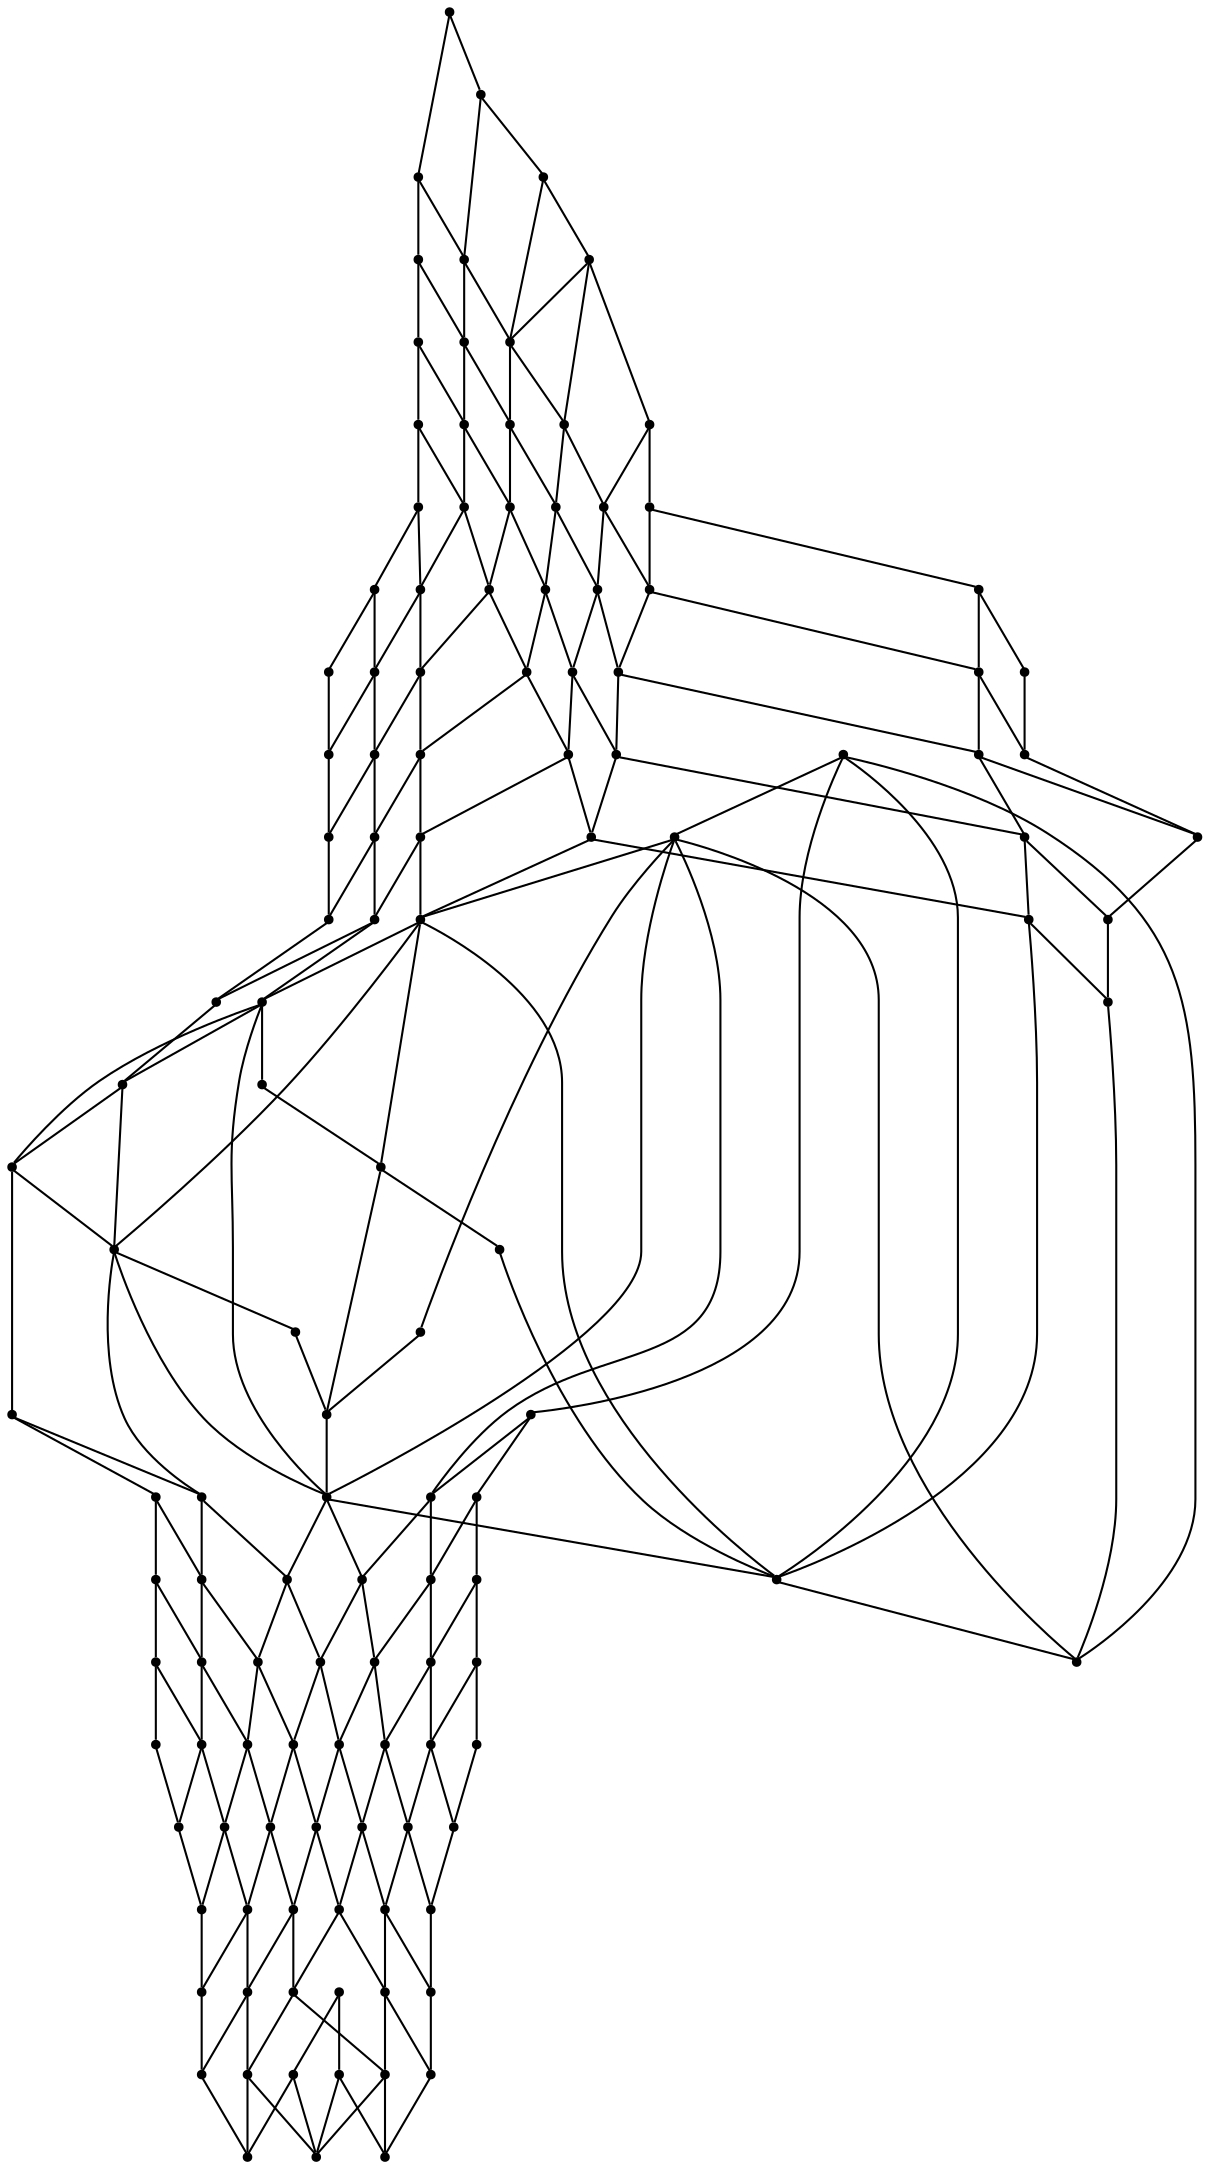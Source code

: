 graph {
  node [shape=point,comment="{\"directed\":false,\"doi\":\"10.1007/3-540-36151-0_19\",\"figure\":\"8\"}"]

  v0 [pos="952.6218573252361,700.3170295997904"]
  v1 [pos="944.7926998138429,696.0211718523946"]
  v2 [pos="944.0718491872152,705.3567215248391"]
  v3 [pos="931.834363937378,686.0108658119486"]
  v4 [pos="937.594779332479,700.3170295997904"]
  v5 [pos="933.2760016123455,714.7149368568704"]
  v6 [pos="924.7041543324789,691.0503670021342"]
  v7 [pos="924.7041543324789,710.3962227150248"]
  v8 [pos="915.3697808583579,729.0211006447123"]
  v9 [pos="915.3697808583579,672.3566019976581"]
  v10 [pos="907.4510097503663,700.3170295997904"]
  v11 [pos="906.0114383697511,675.9337389910664"]
  v12 [pos="906.011438369751,725.4212979917174"]
  v13 [pos="898.9031314849855,746.9275121335631"]
  v14 [pos="898.9031314849854,654.4295275652852"]
  v15 [pos="885.9468619028728,716.8743257169372"]
  v16 [pos="885.2260112762452,684.5712308530456"]
  v17 [pos="885.9468619028728,655.8670326515482"]
  v18 [pos="885.9468619028728,745.4878771746602"]
  v19 [pos="881.6260178883871,765.5753100359883"]
  v20 [pos="881.6260178883871,635.0836718523946"]
  v21 [pos="857.3114871978761,700.3170295997904"]
  v22 [pos="860.8427206675212,660.1878130877461"]
  v23 [pos="860.8427206675212,741.1900167111999"]
  v24 [pos="866.6010061899822,768.4317235593444"]
  v25 [pos="867.3218568166097,632.9232498451516"]
  v26 [pos="868.7593619028728,782.1087166115092"]
  v27 [pos="868.0406411488852,618.6170224790221"]
  v28 [pos="852.2927125295004,789.2399434690124"]
  v29 [pos="862.2822920481365,792.0961026792174"]
  v30 [pos="861.5614414215089,609.2586799904154"]
  v31 [pos="852.2927125295004,612.1378863299336"]
  v32 [pos="836.4573001861573,772.7502469663268"]
  v33 [pos="837.1781508127849,628.6264225288676"]
  v34 [pos="845.8156426747641,801.4545723243998"]
  v35 [pos="845.8156426747641,599.2711667661315"]
  v36 [pos="823.590644200643,729.7420784279154"]
  v37 [pos="823.590644200643,671.6378812436706"]
  v38 [pos="820.7114378611248,805.0546292905456"]
  v39 [pos="820.7114378611248,596.3919604266133"]
  v40 [pos="812.1416568756104,823.6795072202331"]
  v41 [pos="812.7926667531332,577.7669553403503"]
  v42 [pos="792.7281538645427,775.6295804624206"]
  v43 [pos="792.7281538645427,625.7472161893493"]
  v44 [pos="777.7010122934978,700.3170295997904"]
  v45 [pos="771.9427267710369,834.4097578967061"]
  v46 [pos="771.9427267710369,566.9670387550638"]
  v47 [pos="761.9552135467529,536.8472222928649"]
  v48 [pos="761.9552135467529,864.5295743589049"]
  v49 [pos="728.2135168711345,767.015008573179"]
  v50 [pos="728.2135168711345,634.362821225767"]
  v51 [pos="705.2676677703857,891.073223396584"]
  v52 [pos="705.9885183970134,510.3711728696471"]
  v53 [pos="697.4177201588949,936.2420841499613"]
  v54 [pos="696.6968695322673,465.1347283963805"]
  v55 [pos="632.1156024932861,700.3170295997904"]
  v56 [pos="621.4073022206625,1026.5837792997008"]
  v57 [pos="621.4073022206625,374.79619626645695"]
  v58 [pos="619.9676672617595,1053.1254256213156"]
  v59 [pos="619.2468802134197,348.31911369606314"]
  v60 [pos="577.6781558990479,701.0377530698424"]
  v61 [pos="567.6010290781658,700.3170295997904"]
  v62 [pos="621.4073022206625,700.3170295997904"]
  v63 [pos="577.6781558990479,374.79619626645695"]
  v64 [pos="579.8155943552654,348.31911369606314"]
  v65 [pos="621.4073022206625,817.9210945411967"]
  v66 [pos="621.4073022206625,582.7378873471862"]
  v67 [pos="578.3968766530355,583.4566081011737"]
  v68 [pos="502.3656368255615,465.1347283963805"]
  v69 [pos="577.6781558990479,1026.5837792997008"]
  v70 [pos="578.3968766530355,818.6400060300475"]
  v71 [pos="579.8155943552654,1053.1254256213156"]
  v72 [pos="502.3656368255615,936.2420841499613"]
  v73 [pos="493.72606277465826,510.3711728696471"]
  v74 [pos="493.7260627746582,891.073223396584"]
  v75 [pos="470.78229586283373,634.362821225767"]
  v76 [pos="470.78229586283373,767.015008573179"]
  v77 [pos="436.40937805175787,536.8472222928649"]
  v78 [pos="437.1302286783855,865.2502978289571"]
  v79 [pos="427.05311775207525,834.4097578967061"]
  v80 [pos="427.05311775207525,566.9670387550638"]
  v81 [pos="407.7072938283285,625.7472161893493"]
  v82 [pos="422.082281112671,701.0377530698424"]
  v83 [pos="407.7072938283285,775.6295804624206"]
  v84 [pos="386.9218826293946,824.4002306902852"]
  v85 [pos="387.6427014668783,577.7669553403503"]
  v86 [pos="378.2843907674154,805.0546292905456"]
  v87 [pos="378.2843907674154,596.3919604266133"]
  v88 [pos="376.1916478474935,729.7420784279154"]
  v89 [pos="376.1916478474935,671.6378812436706"]
  v90 [pos="361.81770960489916,772.7502469663268"]
  v91 [pos="361.0968907674154,628.6264225288676"]
  v92 [pos="354.6198050181071,802.1752957944518"]
  v93 [pos="354.6198050181072,599.9920173927592"]
  v94 [pos="346.0718790690105,789.9596337918883"]
  v95 [pos="346.7926979064942,612.1378863299336"]
  v96 [pos="338.1531238555908,660.1878130877461"]
  v97 [pos="341.7531172434489,701.0377530698424"]
  v98 [pos="338.1531238555908,741.1900167111999"]
  v99 [pos="332.394806543986,768.4317235593444"]
  v100 [pos="332.394806543986,632.9232498451516"]
  v101 [pos="337.43438720703125,792.0961026792174"]
  v102 [pos="336.7135365804037,609.2586799904154"]
  v103 [pos="330.9552192687988,782.8294400815612"]
  v104 [pos="330.9552192687988,619.3358068112975"]
  v105 [pos="313.0489508310954,684.5712308530456"]
  v106 [pos="314.4885381062826,716.8743257169372"]
  v107 [pos="313.0489508310954,655.8670326515482"]
  v108 [pos="313.0489508310954,745.4878771746602"]
  v109 [pos="318.8072999318441,766.294030789976"]
  v110 [pos="318.8072999318441,635.80245618467"]
  v111 [pos="300.18229484558105,746.9275121335631"]
  v112 [pos="300.18229484558105,654.4295275652852"]
  v113 [pos="294.42397753397626,675.9337389910664"]
  v114 [pos="291.5448029836019,701.0377530698424"]
  v115 [pos="294.42397753397626,725.4212979917174"]
  v116 [pos="282.25415547688806,729.0211006447123"]
  v117 [pos="282.25415547688806,672.3566019976582"]
  v118 [pos="275.07812182108563,710.3962227150248"]
  v119 [pos="275.07812182108563,691.0503670021342"]
  v120 [pos="266.4406220118205,715.4336576108581"]
  v121 [pos="265.7198031743368,686.7295865659362"]
  v122 [pos="262.8406286239624,701.0377530698424"]
  v123 [pos="255.73228995005292,705.3567215248393"]
  v124 [pos="255.73228995005292,696.0211718523946"]
  v125 [pos="247.09479808807376,701.0377530698424"]

  v0 -- v1 [id="-1",pos="952.6218573252361,700.3170295997904 944.7926998138429,696.0211718523946 944.7926998138429,696.0211718523946 944.7926998138429,696.0211718523946"]
  v125 -- v124 [id="-2",pos="247.09479808807376,701.0377530698424 255.73228995005292,696.0211718523946 255.73228995005292,696.0211718523946 255.73228995005292,696.0211718523946"]
  v125 -- v123 [id="-3",pos="247.09479808807376,701.0377530698424 255.73228995005292,705.3567215248393 255.73228995005292,705.3567215248393 255.73228995005292,705.3567215248393"]
  v123 -- v120 [id="-10",pos="255.73228995005292,705.3567215248393 266.4406220118205,715.4336576108581 266.4406220118205,715.4336576108581 266.4406220118205,715.4336576108581"]
  v123 -- v122 [id="-11",pos="255.73228995005292,705.3567215248393 262.8406286239624,701.0377530698424 262.8406286239624,701.0377530698424 262.8406286239624,701.0377530698424"]
  v124 -- v122 [id="-13",pos="255.73228995005292,696.0211718523946 262.8406286239624,701.0377530698424 262.8406286239624,701.0377530698424 262.8406286239624,701.0377530698424"]
  v124 -- v121 [id="-15",pos="255.73228995005292,696.0211718523946 265.7198031743368,686.7295865659362 265.7198031743368,686.7295865659362 265.7198031743368,686.7295865659362"]
  v121 -- v117 [id="-29",pos="265.7198031743368,686.7295865659362 267.9457664489746,686.6639896675395 267.9457664489746,686.6639896675395 267.9457664489746,686.6639896675395 282.25415547688806,672.3566019976582 282.25415547688806,672.3566019976582 282.25415547688806,672.3566019976582"]
  v122 -- v118 [id="-34",pos="262.8406286239624,701.0377530698424 275.07812182108563,710.3962227150248 275.07812182108563,710.3962227150248 275.07812182108563,710.3962227150248"]
  v122 -- v119 [id="-35",pos="262.8406286239624,701.0377530698424 275.07812182108563,691.0503670021342 275.07812182108563,691.0503670021342 275.07812182108563,691.0503670021342"]
  v120 -- v116 [id="-50",pos="266.4406220118205,715.4336576108581 282.25415547688806,729.0211006447123 282.25415547688806,729.0211006447123 282.25415547688806,729.0211006447123"]
  v120 -- v118 [id="-52",pos="266.4406220118205,715.4336576108581 275.07812182108563,710.3962227150248 275.07812182108563,710.3962227150248 275.07812182108563,710.3962227150248"]
  v121 -- v119 [id="-53",pos="265.7198031743368,686.7295865659362 275.07812182108563,691.0503670021342 275.07812182108563,691.0503670021342 275.07812182108563,691.0503670021342"]
  v117 -- v119 [id="-70",pos="282.25415547688806,672.3566019976582 267.9457664489746,686.6639896675395 267.9457664489746,686.6639896675395 267.9457664489746,686.6639896675395 275.07812182108563,691.0503670021342 275.07812182108563,691.0503670021342 275.07812182108563,691.0503670021342"]
  v118 -- v114 [id="-73",pos="275.07812182108563,710.3962227150248 291.5448029836019,701.0377530698424 291.5448029836019,701.0377530698424 291.5448029836019,701.0377530698424"]
  v118 -- v115 [id="-76",pos="275.07812182108563,710.3962227150248 294.42397753397626,725.4212979917174 294.42397753397626,725.4212979917174 294.42397753397626,725.4212979917174"]
  v119 -- v114 [id="-79",pos="275.07812182108563,691.0503670021342 291.5448029836019,701.0377530698424 291.5448029836019,701.0377530698424 291.5448029836019,701.0377530698424"]
  v119 -- v113 [id="-80",pos="275.07812182108563,691.0503670021342 294.42397753397626,675.9337389910664 294.42397753397626,675.9337389910664 294.42397753397626,675.9337389910664"]
  v116 -- v115 [id="-106",pos="282.25415547688806,729.0211006447123 294.42397753397626,725.4212979917174 294.42397753397626,725.4212979917174 294.42397753397626,725.4212979917174"]
  v116 -- v111 [id="-107",pos="282.25415547688806,729.0211006447123 300.18229484558105,746.9275121335631 300.18229484558105,746.9275121335631 300.18229484558105,746.9275121335631"]
  v117 -- v112 [id="-108",pos="282.25415547688806,672.3566019976582 300.18229484558105,654.4295275652852 300.18229484558105,654.4295275652852 300.18229484558105,654.4295275652852"]
  v117 -- v113 [id="-109",pos="282.25415547688806,672.3566019976582 294.42397753397626,675.9337389910664 294.42397753397626,675.9337389910664 294.42397753397626,675.9337389910664"]
  v112 -- v110 [id="-125",pos="300.18229484558105,654.4295275652852 302.40828196207684,654.359798078184 302.40828196207684,654.359798078184 302.40828196207684,654.359798078184 318.8072999318441,635.80245618467 318.8072999318441,635.80245618467 318.8072999318441,635.80245618467"]
  v111 -- v109 [id="-128",pos="300.18229484558105,746.9275121335631 302.4083137512207,746.8597853625264 302.4083137512207,746.8597853625264 302.4083137512207,746.8597853625264 318.8072999318441,766.294030789976 318.8072999318441,766.294030789976 318.8072999318441,766.294030789976"]
  v114 -- v105 [id="-131",pos="291.5448029836019,701.0377530698424 313.0489508310954,684.5712308530456 313.0489508310954,684.5712308530456 313.0489508310954,684.5712308530456"]
  v114 -- v106 [id="-132",pos="291.5448029836019,701.0377530698424 314.4885381062826,716.8743257169372 314.4885381062826,716.8743257169372 314.4885381062826,716.8743257169372"]
  v115 -- v106 [id="-145",pos="294.42397753397626,725.4212979917174 314.4885381062826,716.8743257169372 314.4885381062826,716.8743257169372 314.4885381062826,716.8743257169372"]
  v115 -- v108 [id="-147",pos="294.42397753397626,725.4212979917174 313.0489508310954,745.4878771746602 313.0489508310954,745.4878771746602 313.0489508310954,745.4878771746602"]
  v113 -- v105 [id="-150",pos="294.42397753397626,675.9337389910664 313.0489508310954,684.5712308530456 313.0489508310954,684.5712308530456 313.0489508310954,684.5712308530456"]
  v113 -- v107 [id="-151",pos="294.42397753397626,675.9337389910664 313.0489508310954,655.8670326515482 313.0489508310954,655.8670326515482 313.0489508310954,655.8670326515482"]
  v112 -- v107 [id="-178",pos="300.18229484558105,654.4295275652852 313.0489508310954,655.8670326515482 313.0489508310954,655.8670326515482 313.0489508310954,655.8670326515482"]
  v111 -- v108 [id="-180",pos="300.18229484558105,746.9275121335631 313.0489508310954,745.4878771746602 313.0489508310954,745.4878771746602 313.0489508310954,745.4878771746602"]
  v105 -- v97 [id="-201",pos="313.0489508310954,684.5712308530456 341.7531172434489,701.0377530698424 341.7531172434489,701.0377530698424 341.7531172434489,701.0377530698424"]
  v105 -- v96 [id="-202",pos="313.0489508310954,684.5712308530456 338.1531238555908,660.1878130877461 338.1531238555908,660.1878130877461 338.1531238555908,660.1878130877461"]
  v106 -- v97 [id="-206",pos="314.4885381062826,716.8743257169372 341.7531172434489,701.0377530698424 341.7531172434489,701.0377530698424 341.7531172434489,701.0377530698424"]
  v106 -- v98 [id="-208",pos="314.4885381062826,716.8743257169372 338.1531238555908,741.1900167111999 338.1531238555908,741.1900167111999 338.1531238555908,741.1900167111999"]
  v107 -- v96 [id="-210",pos="313.0489508310954,655.8670326515482 338.1531238555908,660.1878130877461 338.1531238555908,660.1878130877461 338.1531238555908,660.1878130877461"]
  v107 -- v100 [id="-211",pos="313.0489508310954,655.8670326515482 332.394806543986,632.9232498451516 332.394806543986,632.9232498451516 332.394806543986,632.9232498451516"]
  v108 -- v98 [id="-215",pos="313.0489508310954,745.4878771746602 338.1531238555908,741.1900167111999 338.1531238555908,741.1900167111999 338.1531238555908,741.1900167111999"]
  v108 -- v99 [id="-216",pos="313.0489508310954,745.4878771746602 332.394806543986,768.4317235593444 332.394806543986,768.4317235593444 332.394806543986,768.4317235593444"]
  v109 -- v103 [id="-266",pos="318.8072999318441,766.294030789976 330.9552192687988,782.8294400815612 330.9552192687988,782.8294400815612 330.9552192687988,782.8294400815612"]
  v109 -- v99 [id="-267",pos="318.8072999318441,766.294030789976 332.394806543986,768.4317235593444 332.394806543986,768.4317235593444 332.394806543986,768.4317235593444"]
  v110 -- v100 [id="-272",pos="318.8072999318441,635.80245618467 332.394806543986,632.9232498451516 332.394806543986,632.9232498451516 332.394806543986,632.9232498451516"]
  v110 -- v104 [id="-273",pos="318.8072999318441,635.80245618467 330.9552192687988,619.3358068112975 330.9552192687988,619.3358068112975 330.9552192687988,619.3358068112975"]
  v103 -- v94 [id="-290",pos="330.9552192687988,782.8294400815612 346.0718790690105,789.9596337918883 346.0718790690105,789.9596337918883 346.0718790690105,789.9596337918883"]
  v103 -- v101 [id="-291",pos="330.9552192687988,782.8294400815612 337.43438720703125,792.0961026792174 337.43438720703125,792.0961026792174 337.43438720703125,792.0961026792174"]
  v104 -- v102 [id="-292",pos="330.9552192687988,619.3358068112975 336.7135365804037,609.2586799904154 336.7135365804037,609.2586799904154 336.7135365804037,609.2586799904154"]
  v104 -- v95 [id="-294",pos="330.9552192687988,619.3358068112975 346.7926979064942,612.1378863299336 346.7926979064942,612.1378863299336 346.7926979064942,612.1378863299336"]
  v99 -- v94 [id="-315",pos="332.394806543986,768.4317235593444 346.0718790690105,789.9596337918883 346.0718790690105,789.9596337918883 346.0718790690105,789.9596337918883"]
  v99 -- v90 [id="-316",pos="332.394806543986,768.4317235593444 361.81770960489916,772.7502469663268 361.81770960489916,772.7502469663268 361.81770960489916,772.7502469663268"]
  v100 -- v91 [id="-317",pos="332.394806543986,632.9232498451516 361.0968907674154,628.6264225288676 361.0968907674154,628.6264225288676 361.0968907674154,628.6264225288676"]
  v100 -- v95 [id="-319",pos="332.394806543986,632.9232498451516 346.7926979064942,612.1378863299336 346.7926979064942,612.1378863299336 346.7926979064942,612.1378863299336"]
  v101 -- v92 [id="-346",pos="337.43438720703125,792.0961026792174 354.6198050181071,802.1752957944518 354.6198050181071,802.1752957944518 354.6198050181071,802.1752957944518"]
  v102 -- v93 [id="-348",pos="336.7135365804037,609.2586799904154 354.6198050181072,599.9920173927592 354.6198050181072,599.9920173927592 354.6198050181072,599.9920173927592"]
  v96 -- v89 [id="-364",pos="338.1531238555908,660.1878130877461 376.1916478474935,671.6378812436706 376.1916478474935,671.6378812436706 376.1916478474935,671.6378812436706"]
  v96 -- v91 [id="-366",pos="338.1531238555908,660.1878130877461 361.0968907674154,628.6264225288676 361.0968907674154,628.6264225288676 361.0968907674154,628.6264225288676"]
  v98 -- v90 [id="-367",pos="338.1531238555908,741.1900167111999 361.81770960489916,772.7502469663268 361.81770960489916,772.7502469663268 361.81770960489916,772.7502469663268"]
  v98 -- v88 [id="-369",pos="338.1531238555908,741.1900167111999 376.1916478474935,729.7420784279154 376.1916478474935,729.7420784279154 376.1916478474935,729.7420784279154"]
  v97 -- v89 [id="-396",pos="341.7531172434489,701.0377530698424 376.1916478474935,671.6378812436706 376.1916478474935,671.6378812436706 376.1916478474935,671.6378812436706"]
  v97 -- v88 [id="-397",pos="341.7531172434489,701.0377530698424 376.1916478474935,729.7420784279154 376.1916478474935,729.7420784279154 376.1916478474935,729.7420784279154"]
  v94 -- v86 [id="-411",pos="346.0718790690105,789.9596337918883 378.2843907674154,805.0546292905456 378.2843907674154,805.0546292905456 378.2843907674154,805.0546292905456"]
  v94 -- v92 [id="-412",pos="346.0718790690105,789.9596337918883 354.6198050181071,802.1752957944518 354.6198050181071,802.1752957944518 354.6198050181071,802.1752957944518"]
  v95 -- v87 [id="-423",pos="346.7926979064942,612.1378863299336 378.2843907674154,596.3919604266133 378.2843907674154,596.3919604266133 378.2843907674154,596.3919604266133"]
  v95 -- v93 [id="-425",pos="346.7926979064942,612.1378863299336 354.6198050181072,599.9920173927592 354.6198050181072,599.9920173927592 354.6198050181072,599.9920173927592"]
  v92 -- v84 [id="-444",pos="354.6198050181071,802.1752957944518 386.9218826293946,824.4002306902852 386.9218826293946,824.4002306902852 386.9218826293946,824.4002306902852"]
  v93 -- v85 [id="-453",pos="354.6198050181072,599.9920173927592 387.6427014668783,577.7669553403503 387.6427014668783,577.7669553403503 387.6427014668783,577.7669553403503"]
  v91 -- v81 [id="-472",pos="361.0968907674154,628.6264225288676 407.7072938283285,625.7472161893493 407.7072938283285,625.7472161893493 407.7072938283285,625.7472161893493"]
  v91 -- v87 [id="-474",pos="361.0968907674154,628.6264225288676 378.2843907674154,596.3919604266133 378.2843907674154,596.3919604266133 378.2843907674154,596.3919604266133"]
  v90 -- v83 [id="-476",pos="361.81770960489916,772.7502469663268 407.7072938283285,775.6295804624206 407.7072938283285,775.6295804624206 407.7072938283285,775.6295804624206"]
  v90 -- v86 [id="-477",pos="361.81770960489916,772.7502469663268 378.2843907674154,805.0546292905456 378.2843907674154,805.0546292905456 378.2843907674154,805.0546292905456"]
  v89 -- v82 [id="-505",pos="376.1916478474935,671.6378812436706 422.082281112671,701.0377530698424 422.082281112671,701.0377530698424 422.082281112671,701.0377530698424"]
  v89 -- v81 [id="-506",pos="376.1916478474935,671.6378812436706 407.7072938283285,625.7472161893493 407.7072938283285,625.7472161893493 407.7072938283285,625.7472161893493"]
  v88 -- v83 [id="-508",pos="376.1916478474935,729.7420784279154 407.7072938283285,775.6295804624206 407.7072938283285,775.6295804624206 407.7072938283285,775.6295804624206"]
  v88 -- v82 [id="-510",pos="376.1916478474935,729.7420784279154 422.082281112671,701.0377530698424 422.082281112671,701.0377530698424 422.082281112671,701.0377530698424"]
  v86 -- v79 [id="-537",pos="378.2843907674154,805.0546292905456 427.05311775207525,834.4097578967061 427.05311775207525,834.4097578967061 427.05311775207525,834.4097578967061"]
  v86 -- v84 [id="-538",pos="378.2843907674154,805.0546292905456 386.9218826293946,824.4002306902852 386.9218826293946,824.4002306902852 386.9218826293946,824.4002306902852"]
  v87 -- v80 [id="-546",pos="378.2843907674154,596.3919604266133 427.05311775207525,566.9670387550638 427.05311775207525,566.9670387550638 427.05311775207525,566.9670387550638"]
  v87 -- v85 [id="-548",pos="378.2843907674154,596.3919604266133 387.6427014668783,577.7669553403503 387.6427014668783,577.7669553403503 387.6427014668783,577.7669553403503"]
  v84 -- v78 [id="-570",pos="386.9218826293946,824.4002306902852 437.1302286783855,865.2502978289571 437.1302286783855,865.2502978289571 437.1302286783855,865.2502978289571"]
  v85 -- v77 [id="-578",pos="387.6427014668783,577.7669553403503 436.40937805175787,536.8472222928649 436.40937805175787,536.8472222928649 436.40937805175787,536.8472222928649"]
  v83 -- v79 [id="-595",pos="407.7072938283285,775.6295804624206 427.05311775207525,834.4097578967061 427.05311775207525,834.4097578967061 427.05311775207525,834.4097578967061"]
  v83 -- v76 [id="-596",pos="407.7072938283285,775.6295804624206 470.78229586283373,767.015008573179 470.78229586283373,767.015008573179 470.78229586283373,767.015008573179"]
  v81 -- v75 [id="-602",pos="407.7072938283285,625.7472161893493 470.78229586283373,634.362821225767 470.78229586283373,634.362821225767 470.78229586283373,634.362821225767"]
  v81 -- v80 [id="-603",pos="407.7072938283285,625.7472161893493 427.05311775207525,566.9670387550638 427.05311775207525,566.9670387550638 427.05311775207525,566.9670387550638"]
  v82 -- v76 [id="-626",pos="422.082281112671,701.0377530698424 470.78229586283373,767.015008573179 470.78229586283373,767.015008573179 470.78229586283373,767.015008573179"]
  v82 -- v75 [id="-628",pos="422.082281112671,701.0377530698424 470.78229586283373,634.362821225767 470.78229586283373,634.362821225767 470.78229586283373,634.362821225767"]
  v79 -- v74 [id="-643",pos="427.05311775207525,834.4097578967061 493.7260627746582,891.073223396584 493.7260627746582,891.073223396584 493.7260627746582,891.073223396584"]
  v79 -- v78 [id="-645",pos="427.05311775207525,834.4097578967061 437.1302286783855,865.2502978289571 437.1302286783855,865.2502978289571 437.1302286783855,865.2502978289571"]
  v80 -- v73 [id="-652",pos="427.05311775207525,566.9670387550638 493.72606277465826,510.3711728696471 493.72606277465826,510.3711728696471 493.72606277465826,510.3711728696471"]
  v80 -- v77 [id="-653",pos="427.05311775207525,566.9670387550638 436.40937805175787,536.8472222928649 436.40937805175787,536.8472222928649 436.40937805175787,536.8472222928649"]
  v78 -- v72 [id="-675",pos="437.1302286783855,865.2502978289571 502.3656368255615,936.2420841499613 502.3656368255615,936.2420841499613 502.3656368255615,936.2420841499613"]
  v77 -- v68 [id="-681",pos="436.40937805175787,536.8472222928649 502.3656368255615,465.1347283963805 502.3656368255615,465.1347283963805 502.3656368255615,465.1347283963805"]
  v76 -- v61 [id="-701",pos="470.78229586283373,767.015008573179 567.6010290781658,700.3170295997904 567.6010290781658,700.3170295997904 567.6010290781658,700.3170295997904"]
  v76 -- v74 [id="-703",pos="470.78229586283373,767.015008573179 493.7260627746582,891.073223396584 493.7260627746582,891.073223396584 493.7260627746582,891.073223396584"]
  v75 -- v73 [id="-706",pos="470.78229586283373,634.362821225767 493.72606277465826,510.3711728696471 493.72606277465826,510.3711728696471 493.72606277465826,510.3711728696471"]
  v75 -- v61 [id="-707",pos="470.78229586283373,634.362821225767 567.6010290781658,700.3170295997904 567.6010290781658,700.3170295997904 567.6010290781658,700.3170295997904"]
  v73 -- v68 [id="-733",pos="493.72606277465826,510.3711728696471 502.3656368255615,465.1347283963805 502.3656368255615,465.1347283963805 502.3656368255615,465.1347283963805"]
  v73 -- v63 [id="-734",pos="493.72606277465826,510.3711728696471 577.6781558990479,374.79619626645695 577.6781558990479,374.79619626645695 577.6781558990479,374.79619626645695"]
  v74 -- v69 [id="-738",pos="493.7260627746582,891.073223396584 577.6781558990479,1026.5837792997008 577.6781558990479,1026.5837792997008 577.6781558990479,1026.5837792997008"]
  v74 -- v72 [id="-739",pos="493.7260627746582,891.073223396584 502.3656368255615,936.2420841499613 502.3656368255615,936.2420841499613 502.3656368255615,936.2420841499613"]
  v72 -- v71 [id="-766",pos="502.3656368255615,936.2420841499613 579.8155943552654,1053.1254256213156 579.8155943552654,1053.1254256213156 579.8155943552654,1053.1254256213156"]
  v68 -- v64 [id="-771",pos="502.3656368255615,465.1347283963805 579.8155943552654,348.31911369606314 579.8155943552654,348.31911369606314 579.8155943552654,348.31911369606314"]
  v0 -- v2 [id="-794",pos="952.6218573252361,700.3170295997904 944.0718491872152,705.3567215248391 944.0718491872152,705.3567215248391 944.0718491872152,705.3567215248391"]
  v61 -- v60 [id="-799",pos="567.6010290781658,700.3170295997904 577.6781558990479,701.0377530698424 577.6781558990479,701.0377530698424 577.6781558990479,701.0377530698424"]
  v60 -- v62 [id="-800",pos="577.6781558990479,701.0377530698424 621.4073022206625,700.3170295997904 621.4073022206625,700.3170295997904 621.4073022206625,700.3170295997904"]
  v62 -- v55 [id="-801",pos="621.4073022206625,700.3170295997904 632.1156024932861,700.3170295997904 632.1156024932861,700.3170295997904 632.1156024932861,700.3170295997904"]
  v61 -- v63 [id="-802",pos="567.6010290781658,700.3170295997904 577.6781558990479,374.79619626645695 577.6781558990479,374.79619626645695 577.6781558990479,374.79619626645695"]
  v61 -- v69 [id="-804",pos="567.6010290781658,700.3170295997904 577.6781558990479,1026.5837792997008 577.6781558990479,1026.5837792997008 577.6781558990479,1026.5837792997008"]
  v61 -- v57 [id="-819",pos="567.6010290781658,700.3170295997904 621.4073022206625,374.79619626645695 621.4073022206625,374.79619626645695 621.4073022206625,374.79619626645695"]
  v1 -- v3 [id="-838",pos="944.7926998138429,696.0211718523946 931.834363937378,686.0108658119486 931.834363937378,686.0108658119486 931.834363937378,686.0108658119486"]
  v1 -- v4 [id="-839",pos="944.7926998138429,696.0211718523946 937.594779332479,700.3170295997904 937.594779332479,700.3170295997904 937.594779332479,700.3170295997904"]
  v2 -- v5 [id="-840",pos="944.0718491872152,705.3567215248391 933.2760016123455,714.7149368568704 933.2760016123455,714.7149368568704 933.2760016123455,714.7149368568704"]
  v2 -- v4 [id="-841",pos="944.0718491872152,705.3567215248391 937.594779332479,700.3170295997904 937.594779332479,700.3170295997904 937.594779332479,700.3170295997904"]
  v69 -- v71 [id="-843",pos="577.6781558990479,1026.5837792997008 579.8155943552654,1053.1254256213156 579.8155943552654,1053.1254256213156 579.8155943552654,1053.1254256213156"]
  v69 -- v70 [id="-844",pos="577.6781558990479,1026.5837792997008 578.3968766530355,818.6400060300475 578.3968766530355,818.6400060300475 578.3968766530355,818.6400060300475"]
  v70 -- v60 [id="-845",pos="578.3968766530355,818.6400060300475 577.6781558990479,701.0377530698424 577.6781558990479,701.0377530698424 577.6781558990479,701.0377530698424"]
  v69 -- v59 [id="-848",pos="577.6781558990479,1026.5837792997008 619.2468802134197,348.31911369606314 619.2468802134197,348.31911369606314 619.2468802134197,348.31911369606314"]
  v60 -- v67 [id="-850",pos="577.6781558990479,701.0377530698424 578.3968766530355,583.4566081011737 578.3968766530355,583.4566081011737 578.3968766530355,583.4566081011737"]
  v67 -- v63 [id="-854",pos="578.3968766530355,583.4566081011737 577.6781558990479,374.79619626645695 577.6781558990479,374.79619626645695 577.6781558990479,374.79619626645695"]
  v63 -- v64 [id="-870",pos="577.6781558990479,374.79619626645695 579.8155943552654,348.31911369606314 579.8155943552654,348.31911369606314 579.8155943552654,348.31911369606314"]
  v69 -- v55 [id="-897",pos="577.6781558990479,1026.5837792997008 632.1156024932861,700.3170295997904 632.1156024932861,700.3170295997904 632.1156024932861,700.3170295997904"]
  v71 -- v59 [id="-976",pos="579.8155943552654,1053.1254256213156 619.2468802134197,348.31911369606314 619.2468802134197,348.31911369606314 619.2468802134197,348.31911369606314"]
  v71 -- v57 [id="-981",pos="579.8155943552654,1053.1254256213156 621.4073022206625,374.79619626645695 621.4073022206625,374.79619626645695 621.4073022206625,374.79619626645695"]
  v59 -- v57 [id="-1051",pos="619.2468802134197,348.31911369606314 621.4073022206625,374.79619626645695 621.4073022206625,374.79619626645695 621.4073022206625,374.79619626645695"]
  v57 -- v66 [id="-1052",pos="621.4073022206625,374.79619626645695 621.4073022206625,582.7378873471862 621.4073022206625,582.7378873471862 621.4073022206625,582.7378873471862"]
  v59 -- v54 [id="-1054",pos="619.2468802134197,348.31911369606314 696.6968695322673,465.1347283963805 696.6968695322673,465.1347283963805 696.6968695322673,465.1347283963805"]
  v58 -- v53 [id="-1060",pos="619.9676672617595,1053.1254256213156 697.4177201588949,936.2420841499613 697.4177201588949,936.2420841499613 697.4177201588949,936.2420841499613"]
  v58 -- v64 [id="-1062",pos="619.9676672617595,1053.1254256213156 579.8155943552654,348.31911369606314 579.8155943552654,348.31911369606314 579.8155943552654,348.31911369606314"]
  v58 -- v56 [id="-1063",pos="619.9676672617595,1053.1254256213156 621.4073022206625,1026.5837792997008 621.4073022206625,1026.5837792997008 621.4073022206625,1026.5837792997008"]
  v58 -- v63 [id="-1066",pos="619.9676672617595,1053.1254256213156 577.6781558990479,374.79619626645695 577.6781558990479,374.79619626645695 577.6781558990479,374.79619626645695"]
  v56 -- v65 [id="-1068",pos="621.4073022206625,1026.5837792997008 621.4073022206625,817.9210945411967 621.4073022206625,817.9210945411967 621.4073022206625,817.9210945411967"]
  v57 -- v52 [id="-1102",pos="621.4073022206625,374.79619626645695 705.9885183970134,510.3711728696471 705.9885183970134,510.3711728696471 705.9885183970134,510.3711728696471"]
  v66 -- v62 [id="-1105",pos="621.4073022206625,582.7378873471862 621.4073022206625,700.3170295997904 621.4073022206625,700.3170295997904 621.4073022206625,700.3170295997904"]
  v57 -- v55 [id="-1106",pos="621.4073022206625,374.79619626645695 632.1156024932861,700.3170295997904 632.1156024932861,700.3170295997904 632.1156024932861,700.3170295997904"]
  v65 -- v62 [id="-1112",pos="621.4073022206625,817.9210945411967 621.4073022206625,700.3170295997904 621.4073022206625,700.3170295997904 621.4073022206625,700.3170295997904"]
  v56 -- v64 [id="-1137",pos="621.4073022206625,1026.5837792997008 579.8155943552654,348.31911369606314 579.8155943552654,348.31911369606314 579.8155943552654,348.31911369606314"]
  v56 -- v55 [id="-1139",pos="621.4073022206625,1026.5837792997008 632.1156024932861,700.3170295997904 632.1156024932861,700.3170295997904 632.1156024932861,700.3170295997904"]
  v56 -- v51 [id="-1143",pos="621.4073022206625,1026.5837792997008 705.2676677703857,891.073223396584 705.2676677703857,891.073223396584 705.2676677703857,891.073223396584"]
  v56 -- v61 [id="-1214",pos="621.4073022206625,1026.5837792997008 567.6010290781658,700.3170295997904 567.6010290781658,700.3170295997904 567.6010290781658,700.3170295997904"]
  v55 -- v63 [id="-1226",pos="632.1156024932861,700.3170295997904 577.6781558990479,374.79619626645695 577.6781558990479,374.79619626645695 577.6781558990479,374.79619626645695"]
  v55 -- v49 [id="-1231",pos="632.1156024932861,700.3170295997904 728.2135168711345,767.015008573179 728.2135168711345,767.015008573179 728.2135168711345,767.015008573179"]
  v55 -- v50 [id="-1232",pos="632.1156024932861,700.3170295997904 728.2135168711345,634.362821225767 728.2135168711345,634.362821225767 728.2135168711345,634.362821225767"]
  v54 -- v52 [id="-1258",pos="696.6968695322673,465.1347283963805 705.9885183970134,510.3711728696471 705.9885183970134,510.3711728696471 705.9885183970134,510.3711728696471"]
  v54 -- v47 [id="-1260",pos="696.6968695322673,465.1347283963805 761.9552135467529,536.8472222928649 761.9552135467529,536.8472222928649 761.9552135467529,536.8472222928649"]
  v53 -- v51 [id="-1261",pos="697.4177201588949,936.2420841499613 705.2676677703857,891.073223396584 705.2676677703857,891.073223396584 705.2676677703857,891.073223396584"]
  v53 -- v48 [id="-1263",pos="697.4177201588949,936.2420841499613 761.9552135467529,864.5295743589049 761.9552135467529,864.5295743589049 761.9552135467529,864.5295743589049"]
  v52 -- v50 [id="-1284",pos="705.9885183970134,510.3711728696471 728.2135168711345,634.362821225767 728.2135168711345,634.362821225767 728.2135168711345,634.362821225767"]
  v52 -- v46 [id="-1285",pos="705.9885183970134,510.3711728696471 771.9427267710369,566.9670387550638 771.9427267710369,566.9670387550638 771.9427267710369,566.9670387550638"]
  v51 -- v45 [id="-1288",pos="705.2676677703857,891.073223396584 771.9427267710369,834.4097578967061 771.9427267710369,834.4097578967061 771.9427267710369,834.4097578967061"]
  v51 -- v49 [id="-1290",pos="705.2676677703857,891.073223396584 728.2135168711345,767.015008573179 728.2135168711345,767.015008573179 728.2135168711345,767.015008573179"]
  v49 -- v44 [id="-1316",pos="728.2135168711345,767.015008573179 777.7010122934978,700.3170295997904 777.7010122934978,700.3170295997904 777.7010122934978,700.3170295997904"]
  v49 -- v42 [id="-1318",pos="728.2135168711345,767.015008573179 792.7281538645427,775.6295804624206 792.7281538645427,775.6295804624206 792.7281538645427,775.6295804624206"]
  v50 -- v43 [id="-1320",pos="728.2135168711345,634.362821225767 792.7281538645427,625.7472161893493 792.7281538645427,625.7472161893493 792.7281538645427,625.7472161893493"]
  v50 -- v44 [id="-1322",pos="728.2135168711345,634.362821225767 777.7010122934978,700.3170295997904 777.7010122934978,700.3170295997904 777.7010122934978,700.3170295997904"]
  v48 -- v45 [id="-1349",pos="761.9552135467529,864.5295743589049 771.9427267710369,834.4097578967061 771.9427267710369,834.4097578967061 771.9427267710369,834.4097578967061"]
  v48 -- v40 [id="-1350",pos="761.9552135467529,864.5295743589049 812.1416568756104,823.6795072202331 812.1416568756104,823.6795072202331 812.1416568756104,823.6795072202331"]
  v47 -- v46 [id="-1354",pos="761.9552135467529,536.8472222928649 771.9427267710369,566.9670387550638 771.9427267710369,566.9670387550638 771.9427267710369,566.9670387550638"]
  v47 -- v41 [id="-1355",pos="761.9552135467529,536.8472222928649 812.7926667531332,577.7669553403503 812.7926667531332,577.7669553403503 812.7926667531332,577.7669553403503"]
  v46 -- v39 [id="-1374",pos="771.9427267710369,566.9670387550638 820.7114378611248,596.3919604266133 820.7114378611248,596.3919604266133 820.7114378611248,596.3919604266133"]
  v46 -- v43 [id="-1375",pos="771.9427267710369,566.9670387550638 792.7281538645427,625.7472161893493 792.7281538645427,625.7472161893493 792.7281538645427,625.7472161893493"]
  v45 -- v38 [id="-1378",pos="771.9427267710369,834.4097578967061 820.7114378611248,805.0546292905456 820.7114378611248,805.0546292905456 820.7114378611248,805.0546292905456"]
  v45 -- v42 [id="-1379",pos="771.9427267710369,834.4097578967061 792.7281538645427,775.6295804624206 792.7281538645427,775.6295804624206 792.7281538645427,775.6295804624206"]
  v44 -- v36 [id="-1407",pos="777.7010122934978,700.3170295997904 823.590644200643,729.7420784279154 823.590644200643,729.7420784279154 823.590644200643,729.7420784279154"]
  v44 -- v37 [id="-1408",pos="777.7010122934978,700.3170295997904 823.590644200643,671.6378812436706 823.590644200643,671.6378812436706 823.590644200643,671.6378812436706"]
  v42 -- v32 [id="-1423",pos="792.7281538645427,775.6295804624206 836.4573001861573,772.7502469663268 836.4573001861573,772.7502469663268 836.4573001861573,772.7502469663268"]
  v42 -- v36 [id="-1425",pos="792.7281538645427,775.6295804624206 823.590644200643,729.7420784279154 823.590644200643,729.7420784279154 823.590644200643,729.7420784279154"]
  v43 -- v37 [id="-1426",pos="792.7281538645427,625.7472161893493 823.590644200643,671.6378812436706 823.590644200643,671.6378812436706 823.590644200643,671.6378812436706"]
  v43 -- v33 [id="-1429",pos="792.7281538645427,625.7472161893493 837.1781508127849,628.6264225288676 837.1781508127849,628.6264225288676 837.1781508127849,628.6264225288676"]
  v41 -- v39 [id="-1455",pos="812.7926667531332,577.7669553403503 820.7114378611248,596.3919604266133 820.7114378611248,596.3919604266133 820.7114378611248,596.3919604266133"]
  v41 -- v35 [id="-1456",pos="812.7926667531332,577.7669553403503 845.8156426747641,599.2711667661315 845.8156426747641,599.2711667661315 845.8156426747641,599.2711667661315"]
  v40 -- v38 [id="-1463",pos="812.1416568756104,823.6795072202331 820.7114378611248,805.0546292905456 820.7114378611248,805.0546292905456 820.7114378611248,805.0546292905456"]
  v40 -- v34 [id="-1465",pos="812.1416568756104,823.6795072202331 845.8156426747641,801.4545723243998 845.8156426747641,801.4545723243998 845.8156426747641,801.4545723243998"]
  v39 -- v31 [id="-1481",pos="820.7114378611248,596.3919604266133 852.2927125295004,612.1378863299336 852.2927125295004,612.1378863299336 852.2927125295004,612.1378863299336"]
  v39 -- v33 [id="-1483",pos="820.7114378611248,596.3919604266133 837.1781508127849,628.6264225288676 837.1781508127849,628.6264225288676 837.1781508127849,628.6264225288676"]
  v38 -- v28 [id="-1490",pos="820.7114378611248,805.0546292905456 852.2927125295004,789.2399434690124 852.2927125295004,789.2399434690124 852.2927125295004,789.2399434690124"]
  v38 -- v32 [id="-1492",pos="820.7114378611248,805.0546292905456 836.4573001861573,772.7502469663268 836.4573001861573,772.7502469663268 836.4573001861573,772.7502469663268"]
  v36 -- v23 [id="-1513",pos="823.590644200643,729.7420784279154 860.8427206675212,741.1900167111999 860.8427206675212,741.1900167111999 860.8427206675212,741.1900167111999"]
  v36 -- v21 [id="-1515",pos="823.590644200643,729.7420784279154 857.3114871978761,700.3170295997904 857.3114871978761,700.3170295997904 857.3114871978761,700.3170295997904"]
  v37 -- v21 [id="-1523",pos="823.590644200643,671.6378812436706 857.3114871978761,700.3170295997904 857.3114871978761,700.3170295997904 857.3114871978761,700.3170295997904"]
  v37 -- v22 [id="-1524",pos="823.590644200643,671.6378812436706 860.8427206675212,660.1878130877461 860.8427206675212,660.1878130877461 860.8427206675212,660.1878130877461"]
  v32 -- v23 [id="-1545",pos="836.4573001861573,772.7502469663268 860.8427206675212,741.1900167111999 860.8427206675212,741.1900167111999 860.8427206675212,741.1900167111999"]
  v32 -- v24 [id="-1547",pos="836.4573001861573,772.7502469663268 866.6010061899822,768.4317235593444 866.6010061899822,768.4317235593444 866.6010061899822,768.4317235593444"]
  v33 -- v22 [id="-1549",pos="837.1781508127849,628.6264225288676 860.8427206675212,660.1878130877461 860.8427206675212,660.1878130877461 860.8427206675212,660.1878130877461"]
  v33 -- v25 [id="-1551",pos="837.1781508127849,628.6264225288676 867.3218568166097,632.9232498451516 867.3218568166097,632.9232498451516 867.3218568166097,632.9232498451516"]
  v35 -- v31 [id="-1577",pos="845.8156426747641,599.2711667661315 852.2927125295004,612.1378863299336 852.2927125295004,612.1378863299336 852.2927125295004,612.1378863299336"]
  v35 -- v30 [id="-1578",pos="845.8156426747641,599.2711667661315 861.5614414215089,609.2586799904154 861.5614414215089,609.2586799904154 861.5614414215089,609.2586799904154"]
  v34 -- v29 [id="-1585",pos="845.8156426747641,801.4545723243998 862.2822920481365,792.0961026792174 862.2822920481365,792.0961026792174 862.2822920481365,792.0961026792174"]
  v34 -- v28 [id="-1586",pos="845.8156426747641,801.4545723243998 852.2927125295004,789.2399434690124 852.2927125295004,789.2399434690124 852.2927125295004,789.2399434690124"]
  v31 -- v25 [id="-1604",pos="852.2927125295004,612.1378863299336 867.3218568166097,632.9232498451516 867.3218568166097,632.9232498451516 867.3218568166097,632.9232498451516"]
  v31 -- v27 [id="-1605",pos="852.2927125295004,612.1378863299336 868.0406411488852,618.6170224790221 868.0406411488852,618.6170224790221 868.0406411488852,618.6170224790221"]
  v28 -- v26 [id="-1607",pos="852.2927125295004,789.2399434690124 868.7593619028728,782.1087166115092 868.7593619028728,782.1087166115092 868.7593619028728,782.1087166115092"]
  v28 -- v24 [id="-1609",pos="852.2927125295004,789.2399434690124 866.6010061899822,768.4317235593444 866.6010061899822,768.4317235593444 866.6010061899822,768.4317235593444"]
  v21 -- v15 [id="-1636",pos="857.3114871978761,700.3170295997904 885.9468619028728,716.8743257169372 885.9468619028728,716.8743257169372 885.9468619028728,716.8743257169372"]
  v21 -- v16 [id="-1637",pos="857.3114871978761,700.3170295997904 885.2260112762452,684.5712308530456 885.2260112762452,684.5712308530456 885.2260112762452,684.5712308530456"]
  v23 -- v18 [id="-1653",pos="860.8427206675212,741.1900167111999 885.9468619028728,745.4878771746602 885.9468619028728,745.4878771746602 885.9468619028728,745.4878771746602"]
  v23 -- v15 [id="-1654",pos="860.8427206675212,741.1900167111999 885.9468619028728,716.8743257169372 885.9468619028728,716.8743257169372 885.9468619028728,716.8743257169372"]
  v22 -- v16 [id="-1661",pos="860.8427206675212,660.1878130877461 885.2260112762452,684.5712308530456 885.2260112762452,684.5712308530456 885.2260112762452,684.5712308530456"]
  v22 -- v17 [id="-1662",pos="860.8427206675212,660.1878130877461 885.9468619028728,655.8670326515482 885.9468619028728,655.8670326515482 885.9468619028728,655.8670326515482"]
  v30 -- v27 [id="-1684",pos="861.5614414215089,609.2586799904154 868.0406411488852,618.6170224790221 868.0406411488852,618.6170224790221 868.0406411488852,618.6170224790221"]
  v29 -- v26 [id="-1691",pos="862.2822920481365,792.0961026792174 868.7593619028728,782.1087166115092 868.7593619028728,782.1087166115092 868.7593619028728,782.1087166115092"]
  v25 -- v17 [id="-1702",pos="867.3218568166097,632.9232498451516 885.9468619028728,655.8670326515482 885.9468619028728,655.8670326515482 885.9468619028728,655.8670326515482"]
  v25 -- v20 [id="-1705",pos="867.3218568166097,632.9232498451516 881.6260178883871,635.0836718523946 881.6260178883871,635.0836718523946 881.6260178883871,635.0836718523946"]
  v24 -- v19 [id="-1706",pos="866.6010061899822,768.4317235593444 881.6260178883871,765.5753100359883 881.6260178883871,765.5753100359883 881.6260178883871,765.5753100359883"]
  v24 -- v18 [id="-1708",pos="866.6010061899822,768.4317235593444 885.9468619028728,745.4878771746602 885.9468619028728,745.4878771746602 885.9468619028728,745.4878771746602"]
  v27 -- v20 [id="-1736",pos="868.0406411488852,618.6170224790221 881.6260178883871,635.0836718523946 881.6260178883871,635.0836718523946 881.6260178883871,635.0836718523946"]
  v26 -- v19 [id="-1741",pos="868.7593619028728,782.1087166115092 881.6260178883871,765.5753100359883 881.6260178883871,765.5753100359883 881.6260178883871,765.5753100359883"]
  v19 -- v13 [id="-1758",pos="881.6260178883871,765.5753100359883 898.9031314849855,746.9275121335631 898.9031314849855,746.9275121335631 898.9031314849855,746.9275121335631"]
  v20 -- v14 [id="-1761",pos="881.6260178883871,635.0836718523946 898.9031314849854,654.4295275652852 898.9031314849854,654.4295275652852 898.9031314849854,654.4295275652852"]
  v18 -- v13 [id="-1783",pos="885.9468619028728,745.4878771746602 898.9031314849855,746.9275121335631 898.9031314849855,746.9275121335631 898.9031314849855,746.9275121335631"]
  v18 -- v12 [id="-1784",pos="885.9468619028728,745.4878771746602 906.011438369751,725.4212979917174 906.011438369751,725.4212979917174 906.011438369751,725.4212979917174"]
  v15 -- v12 [id="-1786",pos="885.9468619028728,716.8743257169372 906.011438369751,725.4212979917174 906.011438369751,725.4212979917174 906.011438369751,725.4212979917174"]
  v15 -- v10 [id="-1789",pos="885.9468619028728,716.8743257169372 907.4510097503663,700.3170295997904 907.4510097503663,700.3170295997904 907.4510097503663,700.3170295997904"]
  v16 -- v10 [id="-1791",pos="885.2260112762452,684.5712308530456 907.4510097503663,700.3170295997904 907.4510097503663,700.3170295997904 907.4510097503663,700.3170295997904"]
  v16 -- v11 [id="-1792",pos="885.2260112762452,684.5712308530456 906.0114383697511,675.9337389910664 906.0114383697511,675.9337389910664 906.0114383697511,675.9337389910664"]
  v17 -- v14 [id="-1795",pos="885.9468619028728,655.8670326515482 898.9031314849854,654.4295275652852 898.9031314849854,654.4295275652852 898.9031314849854,654.4295275652852"]
  v17 -- v11 [id="-1797",pos="885.9468619028728,655.8670326515482 906.0114383697511,675.9337389910664 906.0114383697511,675.9337389910664 906.0114383697511,675.9337389910664"]
  v13 -- v8 [id="-1848",pos="898.9031314849855,746.9275121335631 915.3697808583579,729.0211006447123 915.3697808583579,729.0211006447123 915.3697808583579,729.0211006447123"]
  v14 -- v9 [id="-1849",pos="898.9031314849854,654.4295275652852 915.3697808583579,672.3566019976581 915.3697808583579,672.3566019976581 915.3697808583579,672.3566019976581"]
  v12 -- v7 [id="-1870",pos="906.011438369751,725.4212979917174 924.7041543324789,710.3962227150248 924.7041543324789,710.3962227150248 924.7041543324789,710.3962227150248"]
  v12 -- v8 [id="-1873",pos="906.011438369751,725.4212979917174 915.3697808583579,729.0211006447123 915.3697808583579,729.0211006447123 915.3697808583579,729.0211006447123"]
  v11 -- v9 [id="-1876",pos="906.0114383697511,675.9337389910664 915.3697808583579,672.3566019976581 915.3697808583579,672.3566019976581 915.3697808583579,672.3566019976581"]
  v11 -- v6 [id="-1877",pos="906.0114383697511,675.9337389910664 924.7041543324789,691.0503670021342 924.7041543324789,691.0503670021342 924.7041543324789,691.0503670021342"]
  v10 -- v6 [id="-1903",pos="907.4510097503663,700.3170295997904 924.7041543324789,691.0503670021342 924.7041543324789,691.0503670021342 924.7041543324789,691.0503670021342"]
  v10 -- v7 [id="-1904",pos="907.4510097503663,700.3170295997904 924.7041543324789,710.3962227150248 924.7041543324789,710.3962227150248 924.7041543324789,710.3962227150248"]
  v9 -- v3 [id="-1918",pos="915.3697808583579,672.3566019976581 931.834363937378,686.0108658119486 931.834363937378,686.0108658119486 931.834363937378,686.0108658119486"]
  v8 -- v5 [id="-1923",pos="915.3697808583579,729.0211006447123 933.2760016123455,714.7149368568704 933.2760016123455,714.7149368568704 933.2760016123455,714.7149368568704"]
  v7 -- v4 [id="-1942",pos="924.7041543324789,710.3962227150248 937.594779332479,700.3170295997904 937.594779332479,700.3170295997904 937.594779332479,700.3170295997904"]
  v7 -- v5 [id="-1945",pos="924.7041543324789,710.3962227150248 933.2760016123455,714.7149368568704 933.2760016123455,714.7149368568704 933.2760016123455,714.7149368568704"]
  v6 -- v3 [id="-1946",pos="924.7041543324789,691.0503670021342 931.834363937378,686.0108658119486 931.834363937378,686.0108658119486 931.834363937378,686.0108658119486"]
  v6 -- v4 [id="-1947",pos="924.7041543324789,691.0503670021342 937.594779332479,700.3170295997904 937.594779332479,700.3170295997904 937.594779332479,700.3170295997904"]
}